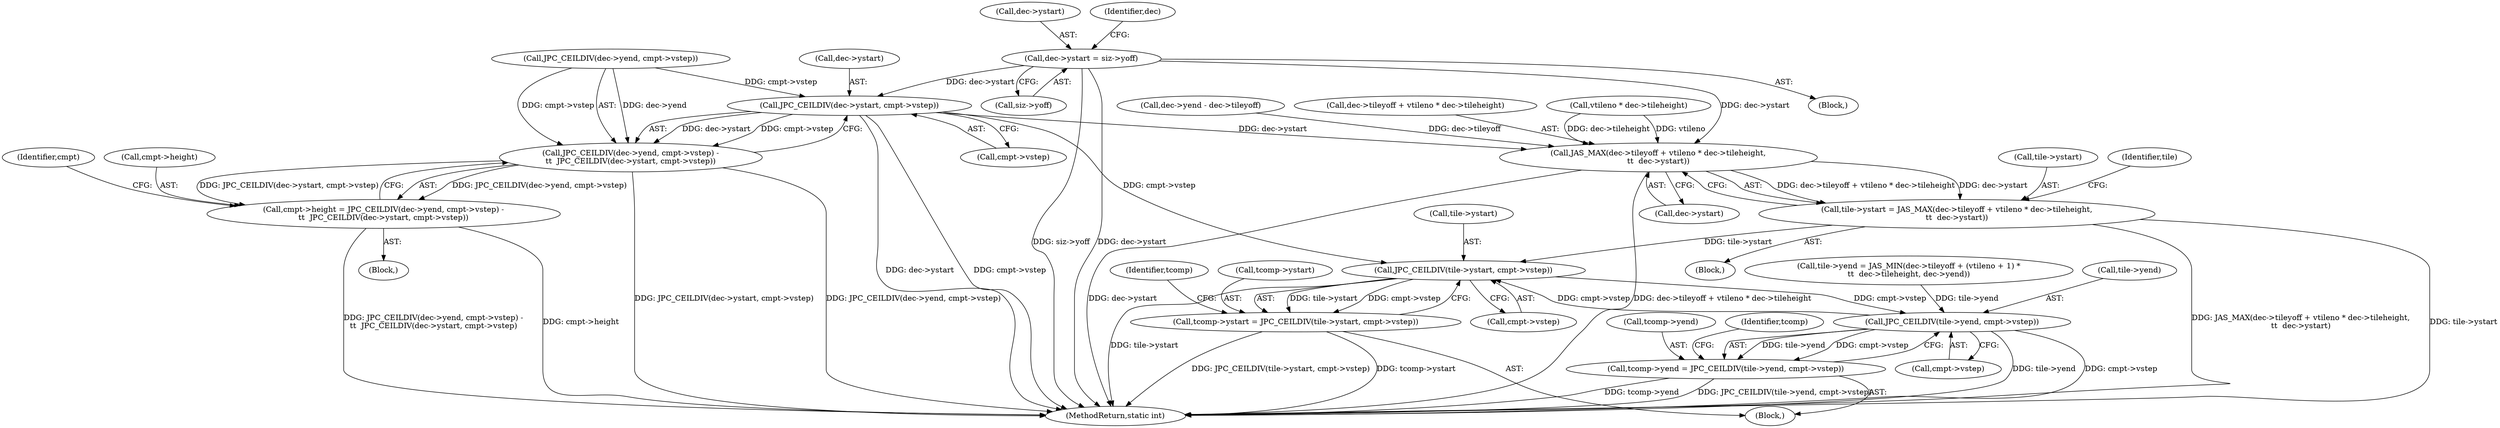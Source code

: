 digraph "0_jasper_d91198abd00fc435a397fe6bad906a4c1748e9cf@pointer" {
"1000128" [label="(Call,dec->ystart = siz->yoff)"];
"1000310" [label="(Call,JPC_CEILDIV(dec->ystart, cmpt->vstep))"];
"1000302" [label="(Call,JPC_CEILDIV(dec->yend, cmpt->vstep) -\n\t\t  JPC_CEILDIV(dec->ystart, cmpt->vstep))"];
"1000298" [label="(Call,cmpt->height = JPC_CEILDIV(dec->yend, cmpt->vstep) -\n\t\t  JPC_CEILDIV(dec->ystart, cmpt->vstep))"];
"1000470" [label="(Call,JAS_MAX(dec->tileyoff + vtileno * dec->tileheight,\n\t\t  dec->ystart))"];
"1000466" [label="(Call,tile->ystart = JAS_MAX(dec->tileyoff + vtileno * dec->tileheight,\n\t\t  dec->ystart))"];
"1000632" [label="(Call,JPC_CEILDIV(tile->ystart, cmpt->vstep))"];
"1000628" [label="(Call,tcomp->ystart = JPC_CEILDIV(tile->ystart, cmpt->vstep))"];
"1000654" [label="(Call,JPC_CEILDIV(tile->yend, cmpt->vstep))"];
"1000650" [label="(Call,tcomp->yend = JPC_CEILDIV(tile->yend, cmpt->vstep))"];
"1000651" [label="(Call,tcomp->yend)"];
"1000650" [label="(Call,tcomp->yend = JPC_CEILDIV(tile->yend, cmpt->vstep))"];
"1000104" [label="(Block,)"];
"1000502" [label="(Call,tile->yend = JAS_MIN(dec->tileyoff + (vtileno + 1) *\n\t\t  dec->tileheight, dec->yend))"];
"1000663" [label="(Identifier,tcomp)"];
"1000641" [label="(Identifier,tcomp)"];
"1000467" [label="(Call,tile->ystart)"];
"1000633" [label="(Call,tile->ystart)"];
"1000636" [label="(Call,cmpt->vstep)"];
"1000352" [label="(Call,dec->yend - dec->tileyoff)"];
"1000319" [label="(Identifier,cmpt)"];
"1000132" [label="(Call,siz->yoff)"];
"1000234" [label="(Block,)"];
"1000299" [label="(Call,cmpt->height)"];
"1000310" [label="(Call,JPC_CEILDIV(dec->ystart, cmpt->vstep))"];
"1000298" [label="(Call,cmpt->height = JPC_CEILDIV(dec->yend, cmpt->vstep) -\n\t\t  JPC_CEILDIV(dec->ystart, cmpt->vstep))"];
"1000303" [label="(Call,JPC_CEILDIV(dec->yend, cmpt->vstep))"];
"1000314" [label="(Call,cmpt->vstep)"];
"1000424" [label="(Block,)"];
"1000629" [label="(Call,tcomp->ystart)"];
"1000678" [label="(MethodReturn,static int)"];
"1000129" [label="(Call,dec->ystart)"];
"1000137" [label="(Identifier,dec)"];
"1000632" [label="(Call,JPC_CEILDIV(tile->ystart, cmpt->vstep))"];
"1000658" [label="(Call,cmpt->vstep)"];
"1000655" [label="(Call,tile->yend)"];
"1000466" [label="(Call,tile->ystart = JAS_MAX(dec->tileyoff + vtileno * dec->tileheight,\n\t\t  dec->ystart))"];
"1000485" [label="(Identifier,tile)"];
"1000628" [label="(Call,tcomp->ystart = JPC_CEILDIV(tile->ystart, cmpt->vstep))"];
"1000470" [label="(Call,JAS_MAX(dec->tileyoff + vtileno * dec->tileheight,\n\t\t  dec->ystart))"];
"1000311" [label="(Call,dec->ystart)"];
"1000471" [label="(Call,dec->tileyoff + vtileno * dec->tileheight)"];
"1000654" [label="(Call,JPC_CEILDIV(tile->yend, cmpt->vstep))"];
"1000302" [label="(Call,JPC_CEILDIV(dec->yend, cmpt->vstep) -\n\t\t  JPC_CEILDIV(dec->ystart, cmpt->vstep))"];
"1000480" [label="(Call,dec->ystart)"];
"1000601" [label="(Block,)"];
"1000128" [label="(Call,dec->ystart = siz->yoff)"];
"1000475" [label="(Call,vtileno * dec->tileheight)"];
"1000128" -> "1000104"  [label="AST: "];
"1000128" -> "1000132"  [label="CFG: "];
"1000129" -> "1000128"  [label="AST: "];
"1000132" -> "1000128"  [label="AST: "];
"1000137" -> "1000128"  [label="CFG: "];
"1000128" -> "1000678"  [label="DDG: siz->yoff"];
"1000128" -> "1000678"  [label="DDG: dec->ystart"];
"1000128" -> "1000310"  [label="DDG: dec->ystart"];
"1000128" -> "1000470"  [label="DDG: dec->ystart"];
"1000310" -> "1000302"  [label="AST: "];
"1000310" -> "1000314"  [label="CFG: "];
"1000311" -> "1000310"  [label="AST: "];
"1000314" -> "1000310"  [label="AST: "];
"1000302" -> "1000310"  [label="CFG: "];
"1000310" -> "1000678"  [label="DDG: dec->ystart"];
"1000310" -> "1000678"  [label="DDG: cmpt->vstep"];
"1000310" -> "1000302"  [label="DDG: dec->ystart"];
"1000310" -> "1000302"  [label="DDG: cmpt->vstep"];
"1000303" -> "1000310"  [label="DDG: cmpt->vstep"];
"1000310" -> "1000470"  [label="DDG: dec->ystart"];
"1000310" -> "1000632"  [label="DDG: cmpt->vstep"];
"1000302" -> "1000298"  [label="AST: "];
"1000303" -> "1000302"  [label="AST: "];
"1000298" -> "1000302"  [label="CFG: "];
"1000302" -> "1000678"  [label="DDG: JPC_CEILDIV(dec->ystart, cmpt->vstep)"];
"1000302" -> "1000678"  [label="DDG: JPC_CEILDIV(dec->yend, cmpt->vstep)"];
"1000302" -> "1000298"  [label="DDG: JPC_CEILDIV(dec->yend, cmpt->vstep)"];
"1000302" -> "1000298"  [label="DDG: JPC_CEILDIV(dec->ystart, cmpt->vstep)"];
"1000303" -> "1000302"  [label="DDG: dec->yend"];
"1000303" -> "1000302"  [label="DDG: cmpt->vstep"];
"1000298" -> "1000234"  [label="AST: "];
"1000299" -> "1000298"  [label="AST: "];
"1000319" -> "1000298"  [label="CFG: "];
"1000298" -> "1000678"  [label="DDG: cmpt->height"];
"1000298" -> "1000678"  [label="DDG: JPC_CEILDIV(dec->yend, cmpt->vstep) -\n\t\t  JPC_CEILDIV(dec->ystart, cmpt->vstep)"];
"1000470" -> "1000466"  [label="AST: "];
"1000470" -> "1000480"  [label="CFG: "];
"1000471" -> "1000470"  [label="AST: "];
"1000480" -> "1000470"  [label="AST: "];
"1000466" -> "1000470"  [label="CFG: "];
"1000470" -> "1000678"  [label="DDG: dec->ystart"];
"1000470" -> "1000678"  [label="DDG: dec->tileyoff + vtileno * dec->tileheight"];
"1000470" -> "1000466"  [label="DDG: dec->tileyoff + vtileno * dec->tileheight"];
"1000470" -> "1000466"  [label="DDG: dec->ystart"];
"1000352" -> "1000470"  [label="DDG: dec->tileyoff"];
"1000475" -> "1000470"  [label="DDG: vtileno"];
"1000475" -> "1000470"  [label="DDG: dec->tileheight"];
"1000466" -> "1000424"  [label="AST: "];
"1000467" -> "1000466"  [label="AST: "];
"1000485" -> "1000466"  [label="CFG: "];
"1000466" -> "1000678"  [label="DDG: tile->ystart"];
"1000466" -> "1000678"  [label="DDG: JAS_MAX(dec->tileyoff + vtileno * dec->tileheight,\n\t\t  dec->ystart)"];
"1000466" -> "1000632"  [label="DDG: tile->ystart"];
"1000632" -> "1000628"  [label="AST: "];
"1000632" -> "1000636"  [label="CFG: "];
"1000633" -> "1000632"  [label="AST: "];
"1000636" -> "1000632"  [label="AST: "];
"1000628" -> "1000632"  [label="CFG: "];
"1000632" -> "1000678"  [label="DDG: tile->ystart"];
"1000632" -> "1000628"  [label="DDG: tile->ystart"];
"1000632" -> "1000628"  [label="DDG: cmpt->vstep"];
"1000654" -> "1000632"  [label="DDG: cmpt->vstep"];
"1000632" -> "1000654"  [label="DDG: cmpt->vstep"];
"1000628" -> "1000601"  [label="AST: "];
"1000629" -> "1000628"  [label="AST: "];
"1000641" -> "1000628"  [label="CFG: "];
"1000628" -> "1000678"  [label="DDG: tcomp->ystart"];
"1000628" -> "1000678"  [label="DDG: JPC_CEILDIV(tile->ystart, cmpt->vstep)"];
"1000654" -> "1000650"  [label="AST: "];
"1000654" -> "1000658"  [label="CFG: "];
"1000655" -> "1000654"  [label="AST: "];
"1000658" -> "1000654"  [label="AST: "];
"1000650" -> "1000654"  [label="CFG: "];
"1000654" -> "1000678"  [label="DDG: tile->yend"];
"1000654" -> "1000678"  [label="DDG: cmpt->vstep"];
"1000654" -> "1000650"  [label="DDG: tile->yend"];
"1000654" -> "1000650"  [label="DDG: cmpt->vstep"];
"1000502" -> "1000654"  [label="DDG: tile->yend"];
"1000650" -> "1000601"  [label="AST: "];
"1000651" -> "1000650"  [label="AST: "];
"1000663" -> "1000650"  [label="CFG: "];
"1000650" -> "1000678"  [label="DDG: tcomp->yend"];
"1000650" -> "1000678"  [label="DDG: JPC_CEILDIV(tile->yend, cmpt->vstep)"];
}
